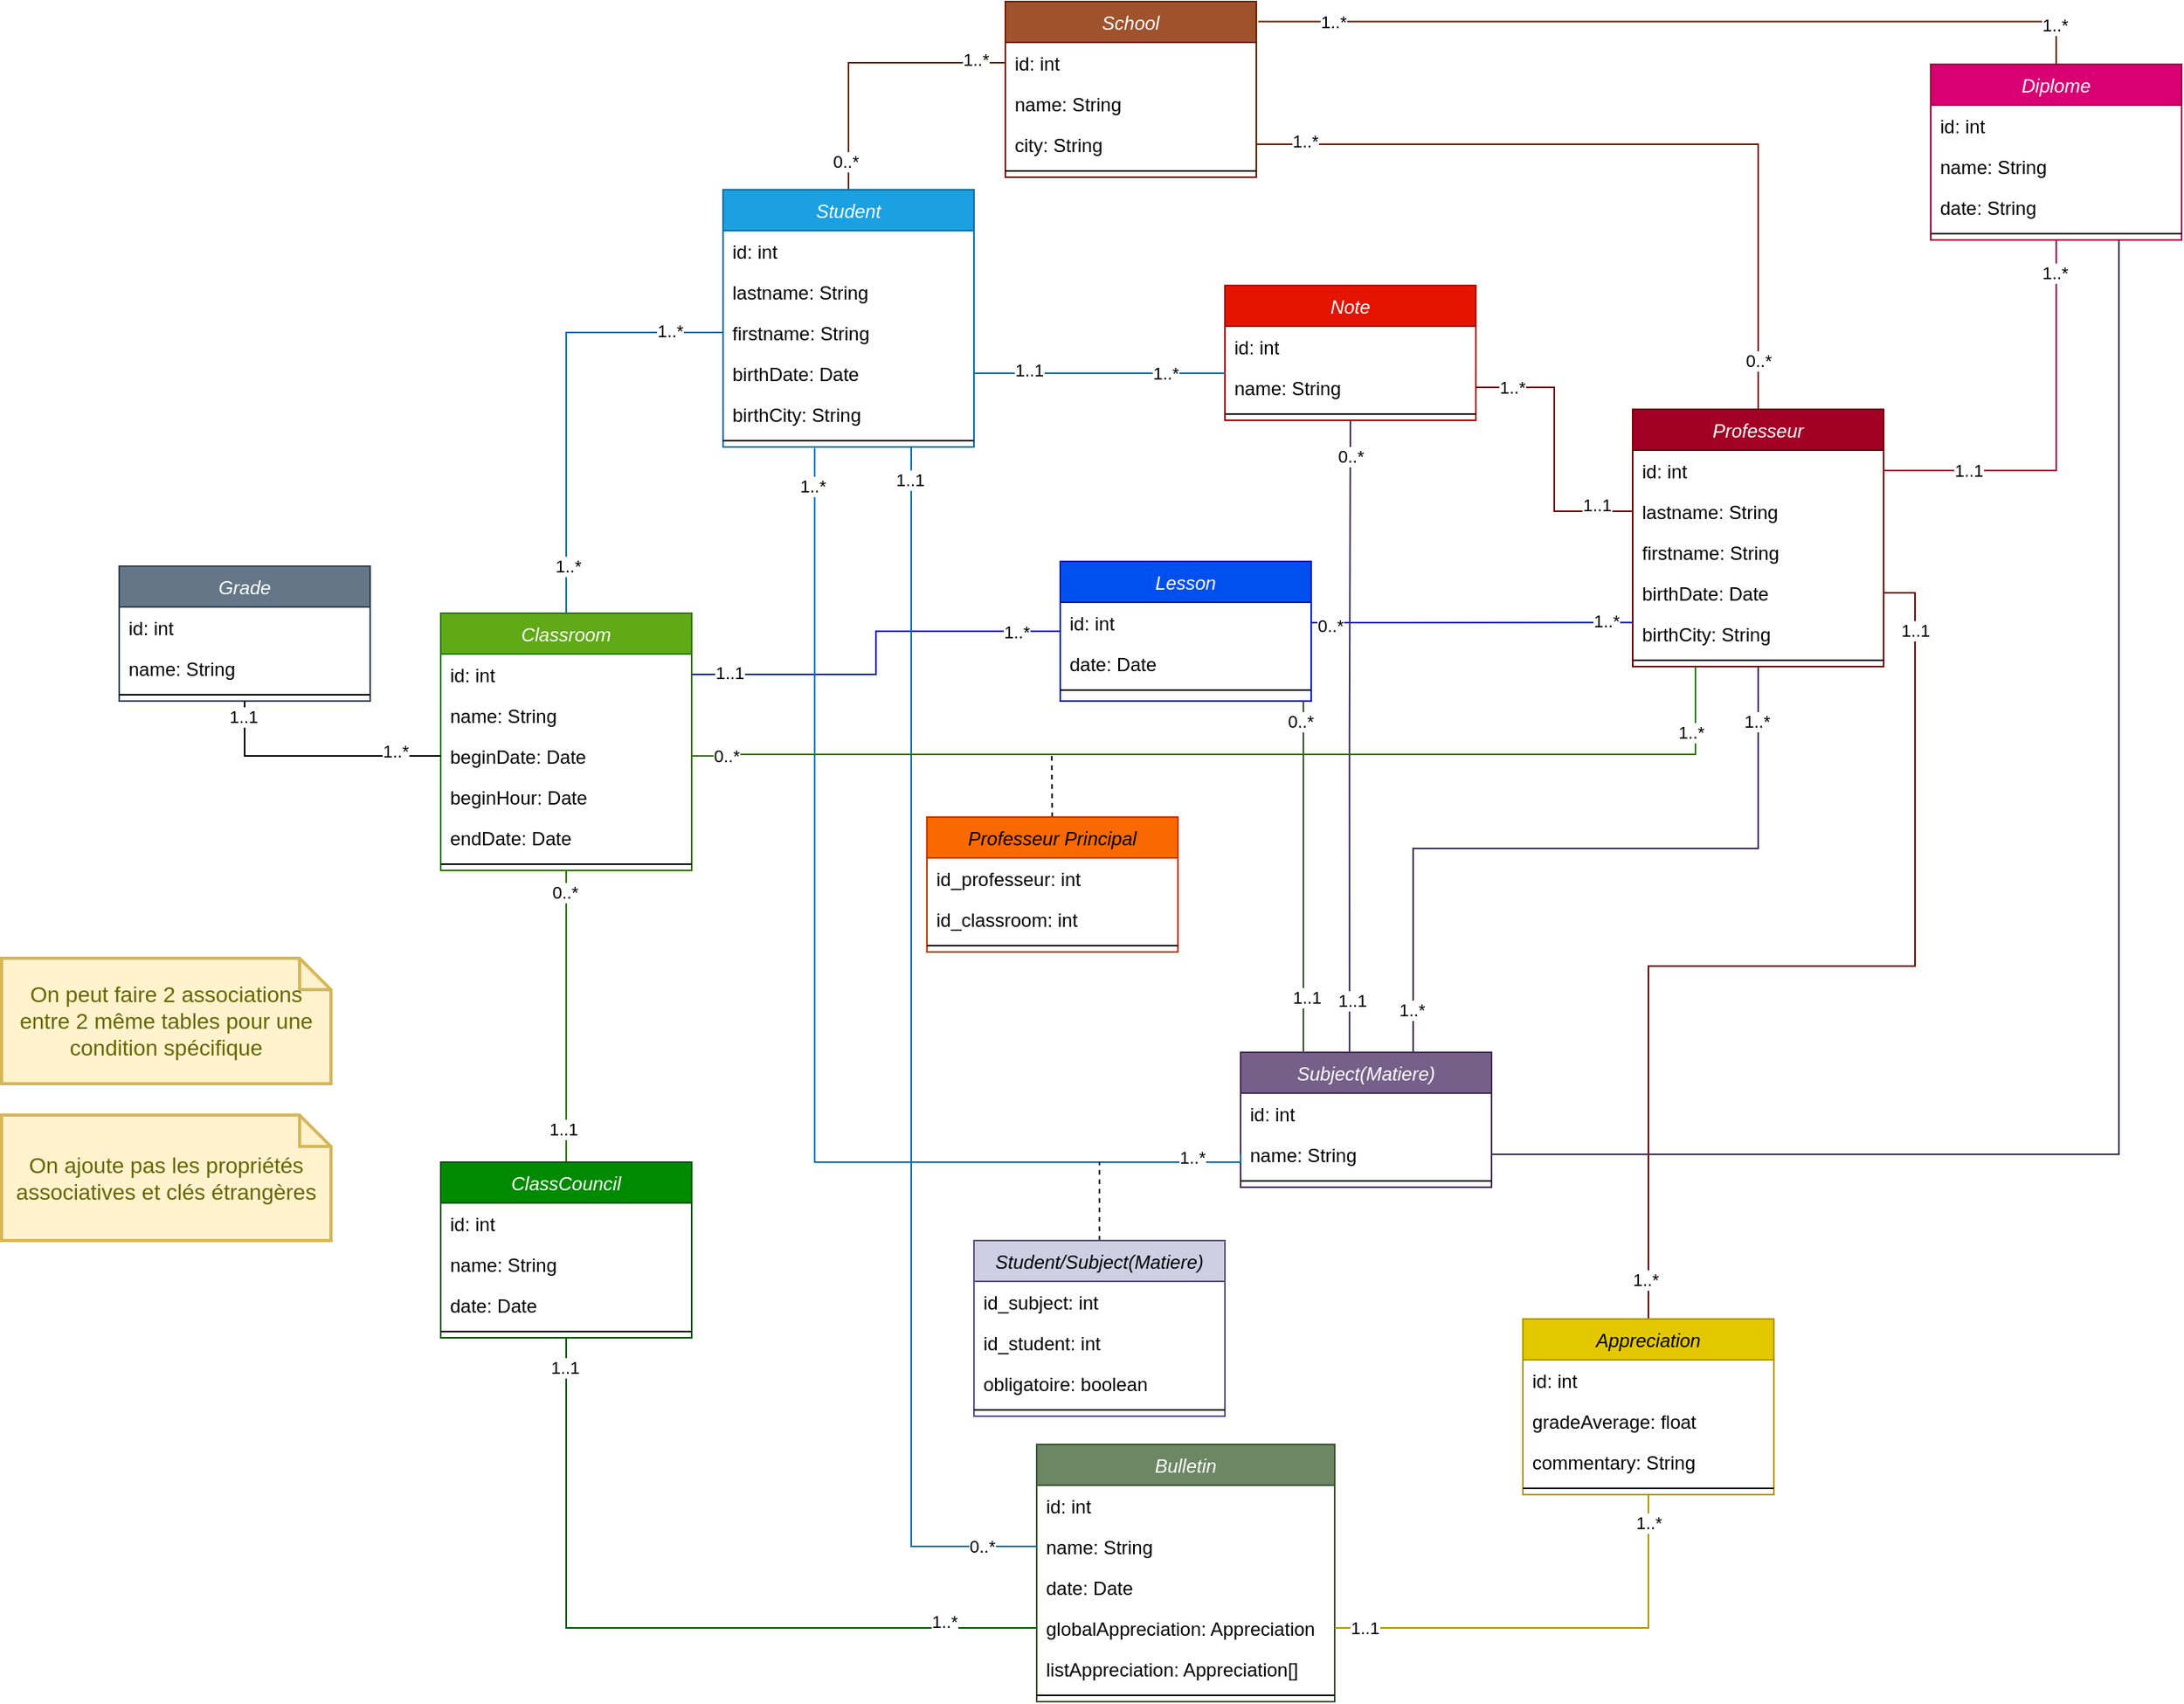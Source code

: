 <mxfile version="24.4.8" type="device">
  <diagram id="C5RBs43oDa-KdzZeNtuy" name="Page-1">
    <mxGraphModel dx="583" dy="372" grid="1" gridSize="10" guides="1" tooltips="1" connect="1" arrows="1" fold="1" page="1" pageScale="1" pageWidth="827" pageHeight="1169" math="0" shadow="0">
      <root>
        <mxCell id="WIyWlLk6GJQsqaUBKTNV-0" />
        <mxCell id="WIyWlLk6GJQsqaUBKTNV-1" parent="WIyWlLk6GJQsqaUBKTNV-0" />
        <mxCell id="fE1cYi-B49n0GIRKbLkD-0" style="edgeStyle=orthogonalEdgeStyle;rounded=0;orthogonalLoop=1;jettySize=auto;html=1;exitX=0.5;exitY=0;exitDx=0;exitDy=0;entryX=0;entryY=0.5;entryDx=0;entryDy=0;endArrow=none;endFill=0;fillColor=#a0522d;strokeColor=#6D1F00;" edge="1" parent="WIyWlLk6GJQsqaUBKTNV-1" source="iYoQs_aKNz7m64NWJonh-0" target="iYoQs_aKNz7m64NWJonh-9">
          <mxGeometry relative="1" as="geometry" />
        </mxCell>
        <mxCell id="fE1cYi-B49n0GIRKbLkD-87" value="0..*" style="edgeLabel;html=1;align=center;verticalAlign=middle;resizable=0;points=[];" vertex="1" connectable="0" parent="fE1cYi-B49n0GIRKbLkD-0">
          <mxGeometry x="-0.8" y="2" relative="1" as="geometry">
            <mxPoint as="offset" />
          </mxGeometry>
        </mxCell>
        <mxCell id="fE1cYi-B49n0GIRKbLkD-88" value="1..*" style="edgeLabel;html=1;align=center;verticalAlign=middle;resizable=0;points=[];" vertex="1" connectable="0" parent="fE1cYi-B49n0GIRKbLkD-0">
          <mxGeometry x="0.791" y="2" relative="1" as="geometry">
            <mxPoint as="offset" />
          </mxGeometry>
        </mxCell>
        <mxCell id="iYoQs_aKNz7m64NWJonh-0" value="Student" style="swimlane;fontStyle=2;align=center;verticalAlign=top;childLayout=stackLayout;horizontal=1;startSize=26;horizontalStack=0;resizeParent=1;resizeLast=0;collapsible=1;marginBottom=0;rounded=0;shadow=0;strokeWidth=1;fillColor=#1ba1e2;fontColor=#ffffff;strokeColor=#006EAF;" parent="WIyWlLk6GJQsqaUBKTNV-1" vertex="1">
          <mxGeometry x="580" y="140" width="160" height="164" as="geometry">
            <mxRectangle x="230" y="140" width="160" height="26" as="alternateBounds" />
          </mxGeometry>
        </mxCell>
        <mxCell id="iYoQs_aKNz7m64NWJonh-43" value="id: int" style="text;align=left;verticalAlign=top;spacingLeft=4;spacingRight=4;overflow=hidden;rotatable=0;points=[[0,0.5],[1,0.5]];portConstraint=eastwest;" parent="iYoQs_aKNz7m64NWJonh-0" vertex="1">
          <mxGeometry y="26" width="160" height="26" as="geometry" />
        </mxCell>
        <mxCell id="iYoQs_aKNz7m64NWJonh-1" value="lastname: String" style="text;align=left;verticalAlign=top;spacingLeft=4;spacingRight=4;overflow=hidden;rotatable=0;points=[[0,0.5],[1,0.5]];portConstraint=eastwest;" parent="iYoQs_aKNz7m64NWJonh-0" vertex="1">
          <mxGeometry y="52" width="160" height="26" as="geometry" />
        </mxCell>
        <mxCell id="iYoQs_aKNz7m64NWJonh-2" value="firstname: String" style="text;align=left;verticalAlign=top;spacingLeft=4;spacingRight=4;overflow=hidden;rotatable=0;points=[[0,0.5],[1,0.5]];portConstraint=eastwest;rounded=0;shadow=0;html=0;" parent="iYoQs_aKNz7m64NWJonh-0" vertex="1">
          <mxGeometry y="78" width="160" height="26" as="geometry" />
        </mxCell>
        <mxCell id="iYoQs_aKNz7m64NWJonh-3" value="birthDate: Date" style="text;align=left;verticalAlign=top;spacingLeft=4;spacingRight=4;overflow=hidden;rotatable=0;points=[[0,0.5],[1,0.5]];portConstraint=eastwest;rounded=0;shadow=0;html=0;" parent="iYoQs_aKNz7m64NWJonh-0" vertex="1">
          <mxGeometry y="104" width="160" height="26" as="geometry" />
        </mxCell>
        <mxCell id="iYoQs_aKNz7m64NWJonh-7" value="birthCity: String" style="text;align=left;verticalAlign=top;spacingLeft=4;spacingRight=4;overflow=hidden;rotatable=0;points=[[0,0.5],[1,0.5]];portConstraint=eastwest;" parent="iYoQs_aKNz7m64NWJonh-0" vertex="1">
          <mxGeometry y="130" width="160" height="26" as="geometry" />
        </mxCell>
        <mxCell id="iYoQs_aKNz7m64NWJonh-4" value="" style="line;html=1;strokeWidth=1;align=left;verticalAlign=middle;spacingTop=-1;spacingLeft=3;spacingRight=3;rotatable=0;labelPosition=right;points=[];portConstraint=eastwest;" parent="iYoQs_aKNz7m64NWJonh-0" vertex="1">
          <mxGeometry y="156" width="160" height="8" as="geometry" />
        </mxCell>
        <mxCell id="iYoQs_aKNz7m64NWJonh-8" value="School" style="swimlane;fontStyle=2;align=center;verticalAlign=top;childLayout=stackLayout;horizontal=1;startSize=26;horizontalStack=0;resizeParent=1;resizeLast=0;collapsible=1;marginBottom=0;rounded=0;shadow=0;strokeWidth=1;fillColor=#a0522d;fontColor=#ffffff;strokeColor=#6D1F00;" parent="WIyWlLk6GJQsqaUBKTNV-1" vertex="1">
          <mxGeometry x="760" y="20" width="160" height="112" as="geometry">
            <mxRectangle x="230" y="140" width="160" height="26" as="alternateBounds" />
          </mxGeometry>
        </mxCell>
        <mxCell id="iYoQs_aKNz7m64NWJonh-9" value="id: int" style="text;align=left;verticalAlign=top;spacingLeft=4;spacingRight=4;overflow=hidden;rotatable=0;points=[[0,0.5],[1,0.5]];portConstraint=eastwest;" parent="iYoQs_aKNz7m64NWJonh-8" vertex="1">
          <mxGeometry y="26" width="160" height="26" as="geometry" />
        </mxCell>
        <mxCell id="iYoQs_aKNz7m64NWJonh-16" value="name: String" style="text;align=left;verticalAlign=top;spacingLeft=4;spacingRight=4;overflow=hidden;rotatable=0;points=[[0,0.5],[1,0.5]];portConstraint=eastwest;rounded=0;shadow=0;html=0;" parent="iYoQs_aKNz7m64NWJonh-8" vertex="1">
          <mxGeometry y="52" width="160" height="26" as="geometry" />
        </mxCell>
        <mxCell id="iYoQs_aKNz7m64NWJonh-10" value="city: String" style="text;align=left;verticalAlign=top;spacingLeft=4;spacingRight=4;overflow=hidden;rotatable=0;points=[[0,0.5],[1,0.5]];portConstraint=eastwest;rounded=0;shadow=0;html=0;" parent="iYoQs_aKNz7m64NWJonh-8" vertex="1">
          <mxGeometry y="78" width="160" height="26" as="geometry" />
        </mxCell>
        <mxCell id="iYoQs_aKNz7m64NWJonh-13" value="" style="line;html=1;strokeWidth=1;align=left;verticalAlign=middle;spacingTop=-1;spacingLeft=3;spacingRight=3;rotatable=0;labelPosition=right;points=[];portConstraint=eastwest;" parent="iYoQs_aKNz7m64NWJonh-8" vertex="1">
          <mxGeometry y="104" width="160" height="8" as="geometry" />
        </mxCell>
        <mxCell id="fE1cYi-B49n0GIRKbLkD-1" style="edgeStyle=orthogonalEdgeStyle;rounded=0;orthogonalLoop=1;jettySize=auto;html=1;exitX=0.5;exitY=0;exitDx=0;exitDy=0;entryX=1;entryY=0.5;entryDx=0;entryDy=0;endArrow=none;endFill=0;fillColor=#a0522d;strokeColor=#6D1F00;" edge="1" parent="WIyWlLk6GJQsqaUBKTNV-1" source="iYoQs_aKNz7m64NWJonh-20" target="iYoQs_aKNz7m64NWJonh-10">
          <mxGeometry relative="1" as="geometry" />
        </mxCell>
        <mxCell id="fE1cYi-B49n0GIRKbLkD-94" value="1..*" style="edgeLabel;html=1;align=center;verticalAlign=middle;resizable=0;points=[];" vertex="1" connectable="0" parent="fE1cYi-B49n0GIRKbLkD-1">
          <mxGeometry x="0.874" y="-2" relative="1" as="geometry">
            <mxPoint as="offset" />
          </mxGeometry>
        </mxCell>
        <mxCell id="fE1cYi-B49n0GIRKbLkD-116" value="0..*" style="edgeLabel;html=1;align=center;verticalAlign=middle;resizable=0;points=[];" vertex="1" connectable="0" parent="fE1cYi-B49n0GIRKbLkD-1">
          <mxGeometry x="-0.873" relative="1" as="geometry">
            <mxPoint as="offset" />
          </mxGeometry>
        </mxCell>
        <mxCell id="fE1cYi-B49n0GIRKbLkD-72" style="edgeStyle=orthogonalEdgeStyle;rounded=0;orthogonalLoop=1;jettySize=auto;html=1;exitX=0.5;exitY=1;exitDx=0;exitDy=0;entryX=0.75;entryY=0;entryDx=0;entryDy=0;endArrow=none;endFill=0;fillColor=#76608a;strokeColor=#432D57;" edge="1" parent="WIyWlLk6GJQsqaUBKTNV-1" source="iYoQs_aKNz7m64NWJonh-20" target="fE1cYi-B49n0GIRKbLkD-60">
          <mxGeometry relative="1" as="geometry">
            <Array as="points">
              <mxPoint x="1240" y="560" />
              <mxPoint x="1020" y="560" />
            </Array>
          </mxGeometry>
        </mxCell>
        <mxCell id="fE1cYi-B49n0GIRKbLkD-95" value="1..*" style="edgeLabel;html=1;align=center;verticalAlign=middle;resizable=0;points=[];" vertex="1" connectable="0" parent="fE1cYi-B49n0GIRKbLkD-72">
          <mxGeometry x="-0.85" y="-1" relative="1" as="geometry">
            <mxPoint y="-1" as="offset" />
          </mxGeometry>
        </mxCell>
        <mxCell id="fE1cYi-B49n0GIRKbLkD-96" value="1..*" style="edgeLabel;html=1;align=center;verticalAlign=middle;resizable=0;points=[];" vertex="1" connectable="0" parent="fE1cYi-B49n0GIRKbLkD-72">
          <mxGeometry x="0.842" y="-1" relative="1" as="geometry">
            <mxPoint as="offset" />
          </mxGeometry>
        </mxCell>
        <mxCell id="iYoQs_aKNz7m64NWJonh-20" value="Professeur" style="swimlane;fontStyle=2;align=center;verticalAlign=top;childLayout=stackLayout;horizontal=1;startSize=26;horizontalStack=0;resizeParent=1;resizeLast=0;collapsible=1;marginBottom=0;rounded=0;shadow=0;strokeWidth=1;fillColor=#a20025;fontColor=#ffffff;strokeColor=#6F0000;" parent="WIyWlLk6GJQsqaUBKTNV-1" vertex="1">
          <mxGeometry x="1160" y="280" width="160" height="164" as="geometry">
            <mxRectangle x="230" y="140" width="160" height="26" as="alternateBounds" />
          </mxGeometry>
        </mxCell>
        <mxCell id="iYoQs_aKNz7m64NWJonh-67" value="id: int" style="text;align=left;verticalAlign=top;spacingLeft=4;spacingRight=4;overflow=hidden;rotatable=0;points=[[0,0.5],[1,0.5]];portConstraint=eastwest;" parent="iYoQs_aKNz7m64NWJonh-20" vertex="1">
          <mxGeometry y="26" width="160" height="26" as="geometry" />
        </mxCell>
        <mxCell id="iYoQs_aKNz7m64NWJonh-21" value="lastname: String" style="text;align=left;verticalAlign=top;spacingLeft=4;spacingRight=4;overflow=hidden;rotatable=0;points=[[0,0.5],[1,0.5]];portConstraint=eastwest;" parent="iYoQs_aKNz7m64NWJonh-20" vertex="1">
          <mxGeometry y="52" width="160" height="26" as="geometry" />
        </mxCell>
        <mxCell id="iYoQs_aKNz7m64NWJonh-22" value="firstname: String" style="text;align=left;verticalAlign=top;spacingLeft=4;spacingRight=4;overflow=hidden;rotatable=0;points=[[0,0.5],[1,0.5]];portConstraint=eastwest;rounded=0;shadow=0;html=0;" parent="iYoQs_aKNz7m64NWJonh-20" vertex="1">
          <mxGeometry y="78" width="160" height="26" as="geometry" />
        </mxCell>
        <mxCell id="iYoQs_aKNz7m64NWJonh-23" value="birthDate: Date" style="text;align=left;verticalAlign=top;spacingLeft=4;spacingRight=4;overflow=hidden;rotatable=0;points=[[0,0.5],[1,0.5]];portConstraint=eastwest;rounded=0;shadow=0;html=0;" parent="iYoQs_aKNz7m64NWJonh-20" vertex="1">
          <mxGeometry y="104" width="160" height="26" as="geometry" />
        </mxCell>
        <mxCell id="iYoQs_aKNz7m64NWJonh-24" value="birthCity: String" style="text;align=left;verticalAlign=top;spacingLeft=4;spacingRight=4;overflow=hidden;rotatable=0;points=[[0,0.5],[1,0.5]];portConstraint=eastwest;" parent="iYoQs_aKNz7m64NWJonh-20" vertex="1">
          <mxGeometry y="130" width="160" height="26" as="geometry" />
        </mxCell>
        <mxCell id="iYoQs_aKNz7m64NWJonh-26" value="" style="line;html=1;strokeWidth=1;align=left;verticalAlign=middle;spacingTop=-1;spacingLeft=3;spacingRight=3;rotatable=0;labelPosition=right;points=[];portConstraint=eastwest;" parent="iYoQs_aKNz7m64NWJonh-20" vertex="1">
          <mxGeometry y="156" width="160" height="8" as="geometry" />
        </mxCell>
        <mxCell id="fE1cYi-B49n0GIRKbLkD-2" style="edgeStyle=orthogonalEdgeStyle;rounded=0;orthogonalLoop=1;jettySize=auto;html=1;exitX=0.5;exitY=0;exitDx=0;exitDy=0;entryX=0;entryY=0.5;entryDx=0;entryDy=0;endArrow=none;endFill=0;fillColor=#1ba1e2;strokeColor=#006EAF;" edge="1" parent="WIyWlLk6GJQsqaUBKTNV-1" source="iYoQs_aKNz7m64NWJonh-30" target="iYoQs_aKNz7m64NWJonh-2">
          <mxGeometry relative="1" as="geometry" />
        </mxCell>
        <mxCell id="fE1cYi-B49n0GIRKbLkD-105" value="1..*" style="edgeLabel;html=1;align=center;verticalAlign=middle;resizable=0;points=[];" vertex="1" connectable="0" parent="fE1cYi-B49n0GIRKbLkD-2">
          <mxGeometry x="-0.784" y="-1" relative="1" as="geometry">
            <mxPoint as="offset" />
          </mxGeometry>
        </mxCell>
        <mxCell id="fE1cYi-B49n0GIRKbLkD-106" value="1..*" style="edgeLabel;html=1;align=center;verticalAlign=middle;resizable=0;points=[];" vertex="1" connectable="0" parent="fE1cYi-B49n0GIRKbLkD-2">
          <mxGeometry x="0.762" y="1" relative="1" as="geometry">
            <mxPoint x="-1" as="offset" />
          </mxGeometry>
        </mxCell>
        <mxCell id="iYoQs_aKNz7m64NWJonh-30" value="Classroom" style="swimlane;fontStyle=2;align=center;verticalAlign=top;childLayout=stackLayout;horizontal=1;startSize=26;horizontalStack=0;resizeParent=1;resizeLast=0;collapsible=1;marginBottom=0;rounded=0;shadow=0;strokeWidth=1;fillColor=#60a917;fontColor=#ffffff;strokeColor=#2D7600;" parent="WIyWlLk6GJQsqaUBKTNV-1" vertex="1">
          <mxGeometry x="400" y="410" width="160" height="164" as="geometry">
            <mxRectangle x="230" y="140" width="160" height="26" as="alternateBounds" />
          </mxGeometry>
        </mxCell>
        <mxCell id="iYoQs_aKNz7m64NWJonh-31" value="id: int" style="text;align=left;verticalAlign=top;spacingLeft=4;spacingRight=4;overflow=hidden;rotatable=0;points=[[0,0.5],[1,0.5]];portConstraint=eastwest;" parent="iYoQs_aKNz7m64NWJonh-30" vertex="1">
          <mxGeometry y="26" width="160" height="26" as="geometry" />
        </mxCell>
        <mxCell id="iYoQs_aKNz7m64NWJonh-32" value="name: String" style="text;align=left;verticalAlign=top;spacingLeft=4;spacingRight=4;overflow=hidden;rotatable=0;points=[[0,0.5],[1,0.5]];portConstraint=eastwest;rounded=0;shadow=0;html=0;" parent="iYoQs_aKNz7m64NWJonh-30" vertex="1">
          <mxGeometry y="52" width="160" height="26" as="geometry" />
        </mxCell>
        <mxCell id="iYoQs_aKNz7m64NWJonh-46" value="beginDate: Date" style="text;align=left;verticalAlign=top;spacingLeft=4;spacingRight=4;overflow=hidden;rotatable=0;points=[[0,0.5],[1,0.5]];portConstraint=eastwest;rounded=0;shadow=0;html=0;" parent="iYoQs_aKNz7m64NWJonh-30" vertex="1">
          <mxGeometry y="78" width="160" height="26" as="geometry" />
        </mxCell>
        <mxCell id="iYoQs_aKNz7m64NWJonh-48" value="beginHour: Date" style="text;align=left;verticalAlign=top;spacingLeft=4;spacingRight=4;overflow=hidden;rotatable=0;points=[[0,0.5],[1,0.5]];portConstraint=eastwest;rounded=0;shadow=0;html=0;" parent="iYoQs_aKNz7m64NWJonh-30" vertex="1">
          <mxGeometry y="104" width="160" height="26" as="geometry" />
        </mxCell>
        <mxCell id="iYoQs_aKNz7m64NWJonh-47" value="endDate: Date" style="text;align=left;verticalAlign=top;spacingLeft=4;spacingRight=4;overflow=hidden;rotatable=0;points=[[0,0.5],[1,0.5]];portConstraint=eastwest;rounded=0;shadow=0;html=0;" parent="iYoQs_aKNz7m64NWJonh-30" vertex="1">
          <mxGeometry y="130" width="160" height="26" as="geometry" />
        </mxCell>
        <mxCell id="iYoQs_aKNz7m64NWJonh-34" value="" style="line;html=1;strokeWidth=1;align=left;verticalAlign=middle;spacingTop=-1;spacingLeft=3;spacingRight=3;rotatable=0;labelPosition=right;points=[];portConstraint=eastwest;" parent="iYoQs_aKNz7m64NWJonh-30" vertex="1">
          <mxGeometry y="156" width="160" height="8" as="geometry" />
        </mxCell>
        <mxCell id="fE1cYi-B49n0GIRKbLkD-3" style="edgeStyle=orthogonalEdgeStyle;rounded=0;orthogonalLoop=1;jettySize=auto;html=1;exitX=0.5;exitY=0;exitDx=0;exitDy=0;endArrow=none;endFill=0;entryX=0.5;entryY=1;entryDx=0;entryDy=0;fillColor=#60a917;strokeColor=#2D7600;" edge="1" parent="WIyWlLk6GJQsqaUBKTNV-1" source="iYoQs_aKNz7m64NWJonh-36" target="iYoQs_aKNz7m64NWJonh-30">
          <mxGeometry relative="1" as="geometry">
            <mxPoint x="660" y="710" as="targetPoint" />
          </mxGeometry>
        </mxCell>
        <mxCell id="fE1cYi-B49n0GIRKbLkD-103" value="1..1" style="edgeLabel;html=1;align=center;verticalAlign=middle;resizable=0;points=[];" vertex="1" connectable="0" parent="fE1cYi-B49n0GIRKbLkD-3">
          <mxGeometry x="-0.772" y="2" relative="1" as="geometry">
            <mxPoint as="offset" />
          </mxGeometry>
        </mxCell>
        <mxCell id="fE1cYi-B49n0GIRKbLkD-104" value="0..*" style="edgeLabel;html=1;align=center;verticalAlign=middle;resizable=0;points=[];" vertex="1" connectable="0" parent="fE1cYi-B49n0GIRKbLkD-3">
          <mxGeometry x="0.852" y="1" relative="1" as="geometry">
            <mxPoint as="offset" />
          </mxGeometry>
        </mxCell>
        <mxCell id="iYoQs_aKNz7m64NWJonh-36" value="ClassCouncil" style="swimlane;fontStyle=2;align=center;verticalAlign=top;childLayout=stackLayout;horizontal=1;startSize=26;horizontalStack=0;resizeParent=1;resizeLast=0;collapsible=1;marginBottom=0;rounded=0;shadow=0;strokeWidth=1;fillColor=#008a00;fontColor=#ffffff;strokeColor=#005700;" parent="WIyWlLk6GJQsqaUBKTNV-1" vertex="1">
          <mxGeometry x="400" y="760" width="160" height="112" as="geometry">
            <mxRectangle x="230" y="140" width="160" height="26" as="alternateBounds" />
          </mxGeometry>
        </mxCell>
        <mxCell id="iYoQs_aKNz7m64NWJonh-37" value="id: int" style="text;align=left;verticalAlign=top;spacingLeft=4;spacingRight=4;overflow=hidden;rotatable=0;points=[[0,0.5],[1,0.5]];portConstraint=eastwest;" parent="iYoQs_aKNz7m64NWJonh-36" vertex="1">
          <mxGeometry y="26" width="160" height="26" as="geometry" />
        </mxCell>
        <mxCell id="iYoQs_aKNz7m64NWJonh-38" value="name: String" style="text;align=left;verticalAlign=top;spacingLeft=4;spacingRight=4;overflow=hidden;rotatable=0;points=[[0,0.5],[1,0.5]];portConstraint=eastwest;rounded=0;shadow=0;html=0;" parent="iYoQs_aKNz7m64NWJonh-36" vertex="1">
          <mxGeometry y="52" width="160" height="26" as="geometry" />
        </mxCell>
        <mxCell id="iYoQs_aKNz7m64NWJonh-45" value="date: Date" style="text;align=left;verticalAlign=top;spacingLeft=4;spacingRight=4;overflow=hidden;rotatable=0;points=[[0,0.5],[1,0.5]];portConstraint=eastwest;rounded=0;shadow=0;html=0;" parent="iYoQs_aKNz7m64NWJonh-36" vertex="1">
          <mxGeometry y="78" width="160" height="26" as="geometry" />
        </mxCell>
        <mxCell id="iYoQs_aKNz7m64NWJonh-40" value="" style="line;html=1;strokeWidth=1;align=left;verticalAlign=middle;spacingTop=-1;spacingLeft=3;spacingRight=3;rotatable=0;labelPosition=right;points=[];portConstraint=eastwest;" parent="iYoQs_aKNz7m64NWJonh-36" vertex="1">
          <mxGeometry y="104" width="160" height="8" as="geometry" />
        </mxCell>
        <mxCell id="fE1cYi-B49n0GIRKbLkD-4" style="edgeStyle=orthogonalEdgeStyle;rounded=0;orthogonalLoop=1;jettySize=auto;html=1;exitX=0;exitY=0.5;exitDx=0;exitDy=0;entryX=0.5;entryY=1;entryDx=0;entryDy=0;endArrow=none;endFill=0;fillColor=#008a00;strokeColor=#005700;" edge="1" parent="WIyWlLk6GJQsqaUBKTNV-1" source="iYoQs_aKNz7m64NWJonh-59" target="iYoQs_aKNz7m64NWJonh-36">
          <mxGeometry relative="1" as="geometry" />
        </mxCell>
        <mxCell id="fE1cYi-B49n0GIRKbLkD-101" value="1..*" style="edgeLabel;html=1;align=center;verticalAlign=middle;resizable=0;points=[];" vertex="1" connectable="0" parent="fE1cYi-B49n0GIRKbLkD-4">
          <mxGeometry x="-0.754" y="-4" relative="1" as="geometry">
            <mxPoint as="offset" />
          </mxGeometry>
        </mxCell>
        <mxCell id="fE1cYi-B49n0GIRKbLkD-102" value="1..1" style="edgeLabel;html=1;align=center;verticalAlign=middle;resizable=0;points=[];" vertex="1" connectable="0" parent="fE1cYi-B49n0GIRKbLkD-4">
          <mxGeometry x="0.923" y="1" relative="1" as="geometry">
            <mxPoint as="offset" />
          </mxGeometry>
        </mxCell>
        <mxCell id="iYoQs_aKNz7m64NWJonh-51" value="Bulletin" style="swimlane;fontStyle=2;align=center;verticalAlign=top;childLayout=stackLayout;horizontal=1;startSize=26;horizontalStack=0;resizeParent=1;resizeLast=0;collapsible=1;marginBottom=0;rounded=0;shadow=0;strokeWidth=1;fillColor=#6d8764;fontColor=#ffffff;strokeColor=#3A5431;" parent="WIyWlLk6GJQsqaUBKTNV-1" vertex="1">
          <mxGeometry x="780" y="940" width="190" height="164" as="geometry">
            <mxRectangle x="230" y="140" width="160" height="26" as="alternateBounds" />
          </mxGeometry>
        </mxCell>
        <mxCell id="iYoQs_aKNz7m64NWJonh-52" value="id: int" style="text;align=left;verticalAlign=top;spacingLeft=4;spacingRight=4;overflow=hidden;rotatable=0;points=[[0,0.5],[1,0.5]];portConstraint=eastwest;" parent="iYoQs_aKNz7m64NWJonh-51" vertex="1">
          <mxGeometry y="26" width="190" height="26" as="geometry" />
        </mxCell>
        <mxCell id="iYoQs_aKNz7m64NWJonh-53" value="name: String" style="text;align=left;verticalAlign=top;spacingLeft=4;spacingRight=4;overflow=hidden;rotatable=0;points=[[0,0.5],[1,0.5]];portConstraint=eastwest;rounded=0;shadow=0;html=0;" parent="iYoQs_aKNz7m64NWJonh-51" vertex="1">
          <mxGeometry y="52" width="190" height="26" as="geometry" />
        </mxCell>
        <mxCell id="iYoQs_aKNz7m64NWJonh-54" value="date: Date" style="text;align=left;verticalAlign=top;spacingLeft=4;spacingRight=4;overflow=hidden;rotatable=0;points=[[0,0.5],[1,0.5]];portConstraint=eastwest;rounded=0;shadow=0;html=0;" parent="iYoQs_aKNz7m64NWJonh-51" vertex="1">
          <mxGeometry y="78" width="190" height="26" as="geometry" />
        </mxCell>
        <mxCell id="iYoQs_aKNz7m64NWJonh-59" value="globalAppreciation: Appreciation" style="text;align=left;verticalAlign=top;spacingLeft=4;spacingRight=4;overflow=hidden;rotatable=0;points=[[0,0.5],[1,0.5]];portConstraint=eastwest;rounded=0;shadow=0;html=0;" parent="iYoQs_aKNz7m64NWJonh-51" vertex="1">
          <mxGeometry y="104" width="190" height="26" as="geometry" />
        </mxCell>
        <mxCell id="iYoQs_aKNz7m64NWJonh-55" value="listAppreciation: Appreciation[]" style="text;align=left;verticalAlign=top;spacingLeft=4;spacingRight=4;overflow=hidden;rotatable=0;points=[[0,0.5],[1,0.5]];portConstraint=eastwest;rounded=0;shadow=0;html=0;" parent="iYoQs_aKNz7m64NWJonh-51" vertex="1">
          <mxGeometry y="130" width="190" height="26" as="geometry" />
        </mxCell>
        <mxCell id="iYoQs_aKNz7m64NWJonh-56" value="" style="line;html=1;strokeWidth=1;align=left;verticalAlign=middle;spacingTop=-1;spacingLeft=3;spacingRight=3;rotatable=0;labelPosition=right;points=[];portConstraint=eastwest;" parent="iYoQs_aKNz7m64NWJonh-51" vertex="1">
          <mxGeometry y="156" width="190" height="8" as="geometry" />
        </mxCell>
        <mxCell id="fE1cYi-B49n0GIRKbLkD-6" style="edgeStyle=orthogonalEdgeStyle;rounded=0;orthogonalLoop=1;jettySize=auto;html=1;exitX=0.5;exitY=0;exitDx=0;exitDy=0;entryX=1;entryY=0.5;entryDx=0;entryDy=0;endArrow=none;endFill=0;fillColor=#a20025;strokeColor=#6F0000;" edge="1" parent="WIyWlLk6GJQsqaUBKTNV-1" source="iYoQs_aKNz7m64NWJonh-60" target="iYoQs_aKNz7m64NWJonh-23">
          <mxGeometry relative="1" as="geometry" />
        </mxCell>
        <mxCell id="fE1cYi-B49n0GIRKbLkD-91" value="1..1" style="edgeLabel;html=1;align=center;verticalAlign=middle;resizable=0;points=[];" vertex="1" connectable="0" parent="fE1cYi-B49n0GIRKbLkD-6">
          <mxGeometry x="0.866" relative="1" as="geometry">
            <mxPoint as="offset" />
          </mxGeometry>
        </mxCell>
        <mxCell id="fE1cYi-B49n0GIRKbLkD-100" value="1..*" style="edgeLabel;html=1;align=center;verticalAlign=middle;resizable=0;points=[];" vertex="1" connectable="0" parent="fE1cYi-B49n0GIRKbLkD-6">
          <mxGeometry x="-0.923" y="2" relative="1" as="geometry">
            <mxPoint as="offset" />
          </mxGeometry>
        </mxCell>
        <mxCell id="iYoQs_aKNz7m64NWJonh-60" value="Appreciation" style="swimlane;fontStyle=2;align=center;verticalAlign=top;childLayout=stackLayout;horizontal=1;startSize=26;horizontalStack=0;resizeParent=1;resizeLast=0;collapsible=1;marginBottom=0;rounded=0;shadow=0;strokeWidth=1;fillColor=#e3c800;fontColor=#000000;strokeColor=#B09500;" parent="WIyWlLk6GJQsqaUBKTNV-1" vertex="1">
          <mxGeometry x="1090" y="860" width="160" height="112" as="geometry">
            <mxRectangle x="230" y="140" width="160" height="26" as="alternateBounds" />
          </mxGeometry>
        </mxCell>
        <mxCell id="fE1cYi-B49n0GIRKbLkD-149" value="id: int" style="text;align=left;verticalAlign=top;spacingLeft=4;spacingRight=4;overflow=hidden;rotatable=0;points=[[0,0.5],[1,0.5]];portConstraint=eastwest;rounded=0;shadow=0;html=0;" vertex="1" parent="iYoQs_aKNz7m64NWJonh-60">
          <mxGeometry y="26" width="160" height="26" as="geometry" />
        </mxCell>
        <mxCell id="iYoQs_aKNz7m64NWJonh-68" value="gradeAverage: float" style="text;align=left;verticalAlign=top;spacingLeft=4;spacingRight=4;overflow=hidden;rotatable=0;points=[[0,0.5],[1,0.5]];portConstraint=eastwest;rounded=0;shadow=0;html=0;" parent="iYoQs_aKNz7m64NWJonh-60" vertex="1">
          <mxGeometry y="52" width="160" height="26" as="geometry" />
        </mxCell>
        <mxCell id="iYoQs_aKNz7m64NWJonh-64" value="commentary: String" style="text;align=left;verticalAlign=top;spacingLeft=4;spacingRight=4;overflow=hidden;rotatable=0;points=[[0,0.5],[1,0.5]];portConstraint=eastwest;rounded=0;shadow=0;html=0;" parent="iYoQs_aKNz7m64NWJonh-60" vertex="1">
          <mxGeometry y="78" width="160" height="26" as="geometry" />
        </mxCell>
        <mxCell id="iYoQs_aKNz7m64NWJonh-65" value="" style="line;html=1;strokeWidth=1;align=left;verticalAlign=middle;spacingTop=-1;spacingLeft=3;spacingRight=3;rotatable=0;labelPosition=right;points=[];portConstraint=eastwest;" parent="iYoQs_aKNz7m64NWJonh-60" vertex="1">
          <mxGeometry y="104" width="160" height="8" as="geometry" />
        </mxCell>
        <mxCell id="fE1cYi-B49n0GIRKbLkD-121" style="edgeStyle=orthogonalEdgeStyle;rounded=0;orthogonalLoop=1;jettySize=auto;html=1;entryX=1;entryY=0.5;entryDx=0;entryDy=0;endArrow=none;endFill=0;fillColor=#0050ef;strokeColor=#001DBC;exitX=0;exitY=0.5;exitDx=0;exitDy=0;" edge="1" parent="WIyWlLk6GJQsqaUBKTNV-1" source="iYoQs_aKNz7m64NWJonh-69" target="iYoQs_aKNz7m64NWJonh-31">
          <mxGeometry relative="1" as="geometry" />
        </mxCell>
        <mxCell id="fE1cYi-B49n0GIRKbLkD-122" value="1..1" style="edgeLabel;html=1;align=center;verticalAlign=middle;resizable=0;points=[];" vertex="1" connectable="0" parent="fE1cYi-B49n0GIRKbLkD-121">
          <mxGeometry x="0.82" y="-1" relative="1" as="geometry">
            <mxPoint as="offset" />
          </mxGeometry>
        </mxCell>
        <mxCell id="fE1cYi-B49n0GIRKbLkD-123" value="1..*" style="edgeLabel;html=1;align=center;verticalAlign=middle;resizable=0;points=[];" vertex="1" connectable="0" parent="fE1cYi-B49n0GIRKbLkD-121">
          <mxGeometry x="-0.787" relative="1" as="geometry">
            <mxPoint as="offset" />
          </mxGeometry>
        </mxCell>
        <mxCell id="iYoQs_aKNz7m64NWJonh-69" value="Lesson" style="swimlane;fontStyle=2;align=center;verticalAlign=top;childLayout=stackLayout;horizontal=1;startSize=26;horizontalStack=0;resizeParent=1;resizeLast=0;collapsible=1;marginBottom=0;rounded=0;shadow=0;strokeWidth=1;fillColor=#0050ef;fontColor=#ffffff;strokeColor=#001DBC;" parent="WIyWlLk6GJQsqaUBKTNV-1" vertex="1">
          <mxGeometry x="795" y="377" width="160" height="89" as="geometry">
            <mxRectangle x="230" y="140" width="160" height="26" as="alternateBounds" />
          </mxGeometry>
        </mxCell>
        <mxCell id="iYoQs_aKNz7m64NWJonh-70" value="id: int" style="text;align=left;verticalAlign=top;spacingLeft=4;spacingRight=4;overflow=hidden;rotatable=0;points=[[0,0.5],[1,0.5]];portConstraint=eastwest;" parent="iYoQs_aKNz7m64NWJonh-69" vertex="1">
          <mxGeometry y="26" width="160" height="26" as="geometry" />
        </mxCell>
        <mxCell id="iYoQs_aKNz7m64NWJonh-72" value="date: Date" style="text;align=left;verticalAlign=top;spacingLeft=4;spacingRight=4;overflow=hidden;rotatable=0;points=[[0,0.5],[1,0.5]];portConstraint=eastwest;rounded=0;shadow=0;html=0;" parent="iYoQs_aKNz7m64NWJonh-69" vertex="1">
          <mxGeometry y="52" width="160" height="26" as="geometry" />
        </mxCell>
        <mxCell id="iYoQs_aKNz7m64NWJonh-74" value="" style="line;html=1;strokeWidth=1;align=left;verticalAlign=middle;spacingTop=-1;spacingLeft=3;spacingRight=3;rotatable=0;labelPosition=right;points=[];portConstraint=eastwest;" parent="iYoQs_aKNz7m64NWJonh-69" vertex="1">
          <mxGeometry y="78" width="160" height="8" as="geometry" />
        </mxCell>
        <mxCell id="MGSbknpDUP0Yq2IFNWPi-1" value="On ajoute pas les propriétés associatives et clés étrangères" style="shape=note;strokeWidth=2;fontSize=14;size=20;whiteSpace=wrap;html=1;fillColor=#fff2cc;strokeColor=#d6b656;fontColor=#666600;" parent="WIyWlLk6GJQsqaUBKTNV-1" vertex="1">
          <mxGeometry x="120" y="730" width="210" height="80" as="geometry" />
        </mxCell>
        <mxCell id="fE1cYi-B49n0GIRKbLkD-5" style="edgeStyle=orthogonalEdgeStyle;rounded=0;orthogonalLoop=1;jettySize=auto;html=1;entryX=1;entryY=0.5;entryDx=0;entryDy=0;endArrow=none;endFill=0;fillColor=#0050ef;strokeColor=#001DBC;exitX=0;exitY=0.226;exitDx=0;exitDy=0;exitPerimeter=0;" edge="1" parent="WIyWlLk6GJQsqaUBKTNV-1" source="iYoQs_aKNz7m64NWJonh-24" target="iYoQs_aKNz7m64NWJonh-70">
          <mxGeometry relative="1" as="geometry">
            <mxPoint x="1159" y="416" as="sourcePoint" />
            <Array as="points">
              <mxPoint x="1159" y="416" />
            </Array>
          </mxGeometry>
        </mxCell>
        <mxCell id="fE1cYi-B49n0GIRKbLkD-119" value="0..*" style="edgeLabel;html=1;align=center;verticalAlign=middle;resizable=0;points=[];" vertex="1" connectable="0" parent="fE1cYi-B49n0GIRKbLkD-5">
          <mxGeometry x="0.889" y="2" relative="1" as="geometry">
            <mxPoint as="offset" />
          </mxGeometry>
        </mxCell>
        <mxCell id="fE1cYi-B49n0GIRKbLkD-128" value="1..*" style="edgeLabel;html=1;align=center;verticalAlign=middle;resizable=0;points=[];" vertex="1" connectable="0" parent="fE1cYi-B49n0GIRKbLkD-5">
          <mxGeometry x="-0.835" y="-1" relative="1" as="geometry">
            <mxPoint as="offset" />
          </mxGeometry>
        </mxCell>
        <mxCell id="fE1cYi-B49n0GIRKbLkD-7" style="edgeStyle=orthogonalEdgeStyle;rounded=0;orthogonalLoop=1;jettySize=auto;html=1;exitX=1;exitY=0.5;exitDx=0;exitDy=0;entryX=0.5;entryY=1;entryDx=0;entryDy=0;endArrow=none;endFill=0;fillColor=#e3c800;strokeColor=#B09500;" edge="1" parent="WIyWlLk6GJQsqaUBKTNV-1" source="iYoQs_aKNz7m64NWJonh-59" target="iYoQs_aKNz7m64NWJonh-60">
          <mxGeometry relative="1" as="geometry" />
        </mxCell>
        <mxCell id="fE1cYi-B49n0GIRKbLkD-126" value="1..1" style="edgeLabel;html=1;align=center;verticalAlign=middle;resizable=0;points=[];" vertex="1" connectable="0" parent="fE1cYi-B49n0GIRKbLkD-7">
          <mxGeometry x="-0.949" y="1" relative="1" as="geometry">
            <mxPoint x="11" y="1" as="offset" />
          </mxGeometry>
        </mxCell>
        <mxCell id="fE1cYi-B49n0GIRKbLkD-127" value="1..*" style="edgeLabel;html=1;align=center;verticalAlign=middle;resizable=0;points=[];" vertex="1" connectable="0" parent="fE1cYi-B49n0GIRKbLkD-7">
          <mxGeometry x="0.877" relative="1" as="geometry">
            <mxPoint as="offset" />
          </mxGeometry>
        </mxCell>
        <mxCell id="fE1cYi-B49n0GIRKbLkD-23" style="edgeStyle=orthogonalEdgeStyle;rounded=0;orthogonalLoop=1;jettySize=auto;html=1;exitX=0;exitY=0.5;exitDx=0;exitDy=0;entryX=0.75;entryY=1;entryDx=0;entryDy=0;endArrow=none;endFill=0;fillColor=#1ba1e2;strokeColor=#006EAF;" edge="1" parent="WIyWlLk6GJQsqaUBKTNV-1" source="iYoQs_aKNz7m64NWJonh-53" target="iYoQs_aKNz7m64NWJonh-0">
          <mxGeometry relative="1" as="geometry" />
        </mxCell>
        <mxCell id="fE1cYi-B49n0GIRKbLkD-108" value="1..1" style="edgeLabel;html=1;align=center;verticalAlign=middle;resizable=0;points=[];" vertex="1" connectable="0" parent="fE1cYi-B49n0GIRKbLkD-23">
          <mxGeometry x="0.946" y="1" relative="1" as="geometry">
            <mxPoint as="offset" />
          </mxGeometry>
        </mxCell>
        <mxCell id="fE1cYi-B49n0GIRKbLkD-115" value="0..*" style="edgeLabel;html=1;align=center;verticalAlign=middle;resizable=0;points=[];" vertex="1" connectable="0" parent="fE1cYi-B49n0GIRKbLkD-23">
          <mxGeometry x="-0.909" relative="1" as="geometry">
            <mxPoint as="offset" />
          </mxGeometry>
        </mxCell>
        <mxCell id="fE1cYi-B49n0GIRKbLkD-30" value="Diplome" style="swimlane;fontStyle=2;align=center;verticalAlign=top;childLayout=stackLayout;horizontal=1;startSize=26;horizontalStack=0;resizeParent=1;resizeLast=0;collapsible=1;marginBottom=0;rounded=0;shadow=0;strokeWidth=1;fillColor=#d80073;fontColor=#ffffff;strokeColor=#A50040;" vertex="1" parent="WIyWlLk6GJQsqaUBKTNV-1">
          <mxGeometry x="1350" y="60" width="160" height="112" as="geometry">
            <mxRectangle x="230" y="140" width="160" height="26" as="alternateBounds" />
          </mxGeometry>
        </mxCell>
        <mxCell id="fE1cYi-B49n0GIRKbLkD-31" value="id: int" style="text;align=left;verticalAlign=top;spacingLeft=4;spacingRight=4;overflow=hidden;rotatable=0;points=[[0,0.5],[1,0.5]];portConstraint=eastwest;" vertex="1" parent="fE1cYi-B49n0GIRKbLkD-30">
          <mxGeometry y="26" width="160" height="26" as="geometry" />
        </mxCell>
        <mxCell id="fE1cYi-B49n0GIRKbLkD-32" value="name: String" style="text;align=left;verticalAlign=top;spacingLeft=4;spacingRight=4;overflow=hidden;rotatable=0;points=[[0,0.5],[1,0.5]];portConstraint=eastwest;rounded=0;shadow=0;html=0;" vertex="1" parent="fE1cYi-B49n0GIRKbLkD-30">
          <mxGeometry y="52" width="160" height="26" as="geometry" />
        </mxCell>
        <mxCell id="fE1cYi-B49n0GIRKbLkD-137" value="date: String" style="text;align=left;verticalAlign=top;spacingLeft=4;spacingRight=4;overflow=hidden;rotatable=0;points=[[0,0.5],[1,0.5]];portConstraint=eastwest;rounded=0;shadow=0;html=0;" vertex="1" parent="fE1cYi-B49n0GIRKbLkD-30">
          <mxGeometry y="78" width="160" height="26" as="geometry" />
        </mxCell>
        <mxCell id="fE1cYi-B49n0GIRKbLkD-34" value="" style="line;html=1;strokeWidth=1;align=left;verticalAlign=middle;spacingTop=-1;spacingLeft=3;spacingRight=3;rotatable=0;labelPosition=right;points=[];portConstraint=eastwest;" vertex="1" parent="fE1cYi-B49n0GIRKbLkD-30">
          <mxGeometry y="104" width="160" height="8" as="geometry" />
        </mxCell>
        <mxCell id="fE1cYi-B49n0GIRKbLkD-35" style="edgeStyle=orthogonalEdgeStyle;rounded=0;orthogonalLoop=1;jettySize=auto;html=1;exitX=0.5;exitY=1;exitDx=0;exitDy=0;entryX=1;entryY=0.5;entryDx=0;entryDy=0;endArrow=none;endFill=0;fillColor=#d80073;strokeColor=#A50040;" edge="1" parent="WIyWlLk6GJQsqaUBKTNV-1" source="fE1cYi-B49n0GIRKbLkD-30" target="iYoQs_aKNz7m64NWJonh-67">
          <mxGeometry relative="1" as="geometry" />
        </mxCell>
        <mxCell id="fE1cYi-B49n0GIRKbLkD-92" value="1..1" style="edgeLabel;html=1;align=center;verticalAlign=middle;resizable=0;points=[];" vertex="1" connectable="0" parent="fE1cYi-B49n0GIRKbLkD-35">
          <mxGeometry x="0.58" y="-1" relative="1" as="geometry">
            <mxPoint y="1" as="offset" />
          </mxGeometry>
        </mxCell>
        <mxCell id="fE1cYi-B49n0GIRKbLkD-93" value="1..*" style="edgeLabel;html=1;align=center;verticalAlign=middle;resizable=0;points=[];" vertex="1" connectable="0" parent="fE1cYi-B49n0GIRKbLkD-35">
          <mxGeometry x="-0.843" y="-1" relative="1" as="geometry">
            <mxPoint y="1" as="offset" />
          </mxGeometry>
        </mxCell>
        <mxCell id="fE1cYi-B49n0GIRKbLkD-36" style="edgeStyle=orthogonalEdgeStyle;rounded=0;orthogonalLoop=1;jettySize=auto;html=1;exitX=0.5;exitY=0;exitDx=0;exitDy=0;entryX=1.008;entryY=0.114;entryDx=0;entryDy=0;entryPerimeter=0;endArrow=none;endFill=0;fillColor=#a0522d;strokeColor=#6D1F00;" edge="1" parent="WIyWlLk6GJQsqaUBKTNV-1" source="fE1cYi-B49n0GIRKbLkD-30" target="iYoQs_aKNz7m64NWJonh-8">
          <mxGeometry relative="1" as="geometry" />
        </mxCell>
        <mxCell id="fE1cYi-B49n0GIRKbLkD-85" value="1..*" style="edgeLabel;html=1;align=center;verticalAlign=middle;resizable=0;points=[];" vertex="1" connectable="0" parent="fE1cYi-B49n0GIRKbLkD-36">
          <mxGeometry x="0.823" relative="1" as="geometry">
            <mxPoint as="offset" />
          </mxGeometry>
        </mxCell>
        <mxCell id="fE1cYi-B49n0GIRKbLkD-86" value="1..*" style="edgeLabel;html=1;align=center;verticalAlign=middle;resizable=0;points=[];" vertex="1" connectable="0" parent="fE1cYi-B49n0GIRKbLkD-36">
          <mxGeometry x="-0.905" y="1" relative="1" as="geometry">
            <mxPoint as="offset" />
          </mxGeometry>
        </mxCell>
        <mxCell id="fE1cYi-B49n0GIRKbLkD-44" value="Grade" style="swimlane;fontStyle=2;align=center;verticalAlign=top;childLayout=stackLayout;horizontal=1;startSize=26;horizontalStack=0;resizeParent=1;resizeLast=0;collapsible=1;marginBottom=0;rounded=0;shadow=0;strokeWidth=1;fillColor=#647687;fontColor=#ffffff;strokeColor=#314354;" vertex="1" parent="WIyWlLk6GJQsqaUBKTNV-1">
          <mxGeometry x="195" y="380" width="160" height="86" as="geometry">
            <mxRectangle x="230" y="140" width="160" height="26" as="alternateBounds" />
          </mxGeometry>
        </mxCell>
        <mxCell id="fE1cYi-B49n0GIRKbLkD-45" value="id: int" style="text;align=left;verticalAlign=top;spacingLeft=4;spacingRight=4;overflow=hidden;rotatable=0;points=[[0,0.5],[1,0.5]];portConstraint=eastwest;" vertex="1" parent="fE1cYi-B49n0GIRKbLkD-44">
          <mxGeometry y="26" width="160" height="26" as="geometry" />
        </mxCell>
        <mxCell id="fE1cYi-B49n0GIRKbLkD-46" value="name: String" style="text;align=left;verticalAlign=top;spacingLeft=4;spacingRight=4;overflow=hidden;rotatable=0;points=[[0,0.5],[1,0.5]];portConstraint=eastwest;rounded=0;shadow=0;html=0;" vertex="1" parent="fE1cYi-B49n0GIRKbLkD-44">
          <mxGeometry y="52" width="160" height="26" as="geometry" />
        </mxCell>
        <mxCell id="fE1cYi-B49n0GIRKbLkD-48" value="" style="line;html=1;strokeWidth=1;align=left;verticalAlign=middle;spacingTop=-1;spacingLeft=3;spacingRight=3;rotatable=0;labelPosition=right;points=[];portConstraint=eastwest;" vertex="1" parent="fE1cYi-B49n0GIRKbLkD-44">
          <mxGeometry y="78" width="160" height="8" as="geometry" />
        </mxCell>
        <mxCell id="fE1cYi-B49n0GIRKbLkD-49" style="edgeStyle=orthogonalEdgeStyle;rounded=0;orthogonalLoop=1;jettySize=auto;html=1;exitX=0;exitY=0.5;exitDx=0;exitDy=0;entryX=0.5;entryY=1;entryDx=0;entryDy=0;endArrow=none;endFill=0;" edge="1" parent="WIyWlLk6GJQsqaUBKTNV-1" source="iYoQs_aKNz7m64NWJonh-46" target="fE1cYi-B49n0GIRKbLkD-44">
          <mxGeometry relative="1" as="geometry" />
        </mxCell>
        <mxCell id="fE1cYi-B49n0GIRKbLkD-109" value="1..*" style="edgeLabel;html=1;align=center;verticalAlign=middle;resizable=0;points=[];" vertex="1" connectable="0" parent="fE1cYi-B49n0GIRKbLkD-49">
          <mxGeometry x="-0.638" y="-3" relative="1" as="geometry">
            <mxPoint as="offset" />
          </mxGeometry>
        </mxCell>
        <mxCell id="fE1cYi-B49n0GIRKbLkD-110" value="1..1" style="edgeLabel;html=1;align=center;verticalAlign=middle;resizable=0;points=[];" vertex="1" connectable="0" parent="fE1cYi-B49n0GIRKbLkD-49">
          <mxGeometry x="0.879" y="1" relative="1" as="geometry">
            <mxPoint as="offset" />
          </mxGeometry>
        </mxCell>
        <mxCell id="fE1cYi-B49n0GIRKbLkD-55" value="Note" style="swimlane;fontStyle=2;align=center;verticalAlign=top;childLayout=stackLayout;horizontal=1;startSize=26;horizontalStack=0;resizeParent=1;resizeLast=0;collapsible=1;marginBottom=0;rounded=0;shadow=0;strokeWidth=1;fillColor=#e51400;fontColor=#ffffff;strokeColor=#B20000;" vertex="1" parent="WIyWlLk6GJQsqaUBKTNV-1">
          <mxGeometry x="900" y="201" width="160" height="86" as="geometry">
            <mxRectangle x="230" y="140" width="160" height="26" as="alternateBounds" />
          </mxGeometry>
        </mxCell>
        <mxCell id="fE1cYi-B49n0GIRKbLkD-56" value="id: int" style="text;align=left;verticalAlign=top;spacingLeft=4;spacingRight=4;overflow=hidden;rotatable=0;points=[[0,0.5],[1,0.5]];portConstraint=eastwest;" vertex="1" parent="fE1cYi-B49n0GIRKbLkD-55">
          <mxGeometry y="26" width="160" height="26" as="geometry" />
        </mxCell>
        <mxCell id="fE1cYi-B49n0GIRKbLkD-57" value="name: String" style="text;align=left;verticalAlign=top;spacingLeft=4;spacingRight=4;overflow=hidden;rotatable=0;points=[[0,0.5],[1,0.5]];portConstraint=eastwest;rounded=0;shadow=0;html=0;" vertex="1" parent="fE1cYi-B49n0GIRKbLkD-55">
          <mxGeometry y="52" width="160" height="26" as="geometry" />
        </mxCell>
        <mxCell id="fE1cYi-B49n0GIRKbLkD-59" value="" style="line;html=1;strokeWidth=1;align=left;verticalAlign=middle;spacingTop=-1;spacingLeft=3;spacingRight=3;rotatable=0;labelPosition=right;points=[];portConstraint=eastwest;" vertex="1" parent="fE1cYi-B49n0GIRKbLkD-55">
          <mxGeometry y="78" width="160" height="8" as="geometry" />
        </mxCell>
        <mxCell id="fE1cYi-B49n0GIRKbLkD-74" style="edgeStyle=orthogonalEdgeStyle;rounded=0;orthogonalLoop=1;jettySize=auto;html=1;exitX=0.434;exitY=-0.002;exitDx=0;exitDy=0;entryX=0.5;entryY=1;entryDx=0;entryDy=0;endArrow=none;endFill=0;fillColor=#76608a;strokeColor=#432D57;exitPerimeter=0;" edge="1" parent="WIyWlLk6GJQsqaUBKTNV-1" source="fE1cYi-B49n0GIRKbLkD-60" target="fE1cYi-B49n0GIRKbLkD-55">
          <mxGeometry relative="1" as="geometry">
            <Array as="points" />
          </mxGeometry>
        </mxCell>
        <mxCell id="fE1cYi-B49n0GIRKbLkD-97" value="1..1" style="edgeLabel;html=1;align=center;verticalAlign=middle;resizable=0;points=[];" vertex="1" connectable="0" parent="fE1cYi-B49n0GIRKbLkD-74">
          <mxGeometry x="-0.835" y="-1" relative="1" as="geometry">
            <mxPoint as="offset" />
          </mxGeometry>
        </mxCell>
        <mxCell id="fE1cYi-B49n0GIRKbLkD-113" value="0..*" style="edgeLabel;html=1;align=center;verticalAlign=middle;resizable=0;points=[];" vertex="1" connectable="0" parent="fE1cYi-B49n0GIRKbLkD-74">
          <mxGeometry x="0.887" relative="1" as="geometry">
            <mxPoint as="offset" />
          </mxGeometry>
        </mxCell>
        <mxCell id="fE1cYi-B49n0GIRKbLkD-60" value="Subject(Matiere)" style="swimlane;fontStyle=2;align=center;verticalAlign=top;childLayout=stackLayout;horizontal=1;startSize=26;horizontalStack=0;resizeParent=1;resizeLast=0;collapsible=1;marginBottom=0;rounded=0;shadow=0;strokeWidth=1;fillColor=#76608a;strokeColor=#432D57;fontColor=#ffffff;" vertex="1" parent="WIyWlLk6GJQsqaUBKTNV-1">
          <mxGeometry x="910" y="690" width="160" height="86" as="geometry">
            <mxRectangle x="230" y="140" width="160" height="26" as="alternateBounds" />
          </mxGeometry>
        </mxCell>
        <mxCell id="fE1cYi-B49n0GIRKbLkD-61" value="id: int" style="text;align=left;verticalAlign=top;spacingLeft=4;spacingRight=4;overflow=hidden;rotatable=0;points=[[0,0.5],[1,0.5]];portConstraint=eastwest;" vertex="1" parent="fE1cYi-B49n0GIRKbLkD-60">
          <mxGeometry y="26" width="160" height="26" as="geometry" />
        </mxCell>
        <mxCell id="fE1cYi-B49n0GIRKbLkD-62" value="name: String" style="text;align=left;verticalAlign=top;spacingLeft=4;spacingRight=4;overflow=hidden;rotatable=0;points=[[0,0.5],[1,0.5]];portConstraint=eastwest;rounded=0;shadow=0;html=0;" vertex="1" parent="fE1cYi-B49n0GIRKbLkD-60">
          <mxGeometry y="52" width="160" height="26" as="geometry" />
        </mxCell>
        <mxCell id="fE1cYi-B49n0GIRKbLkD-64" value="" style="line;html=1;strokeWidth=1;align=left;verticalAlign=middle;spacingTop=-1;spacingLeft=3;spacingRight=3;rotatable=0;labelPosition=right;points=[];portConstraint=eastwest;" vertex="1" parent="fE1cYi-B49n0GIRKbLkD-60">
          <mxGeometry y="78" width="160" height="8" as="geometry" />
        </mxCell>
        <mxCell id="fE1cYi-B49n0GIRKbLkD-65" style="edgeStyle=orthogonalEdgeStyle;rounded=0;orthogonalLoop=1;jettySize=auto;html=1;exitX=1;exitY=0.5;exitDx=0;exitDy=0;entryX=0.001;entryY=0.152;entryDx=0;entryDy=0;endArrow=none;endFill=0;fillColor=#1ba1e2;strokeColor=#006EAF;entryPerimeter=0;" edge="1" parent="WIyWlLk6GJQsqaUBKTNV-1" source="iYoQs_aKNz7m64NWJonh-3" target="fE1cYi-B49n0GIRKbLkD-57">
          <mxGeometry relative="1" as="geometry" />
        </mxCell>
        <mxCell id="fE1cYi-B49n0GIRKbLkD-111" value="1..*" style="edgeLabel;html=1;align=center;verticalAlign=middle;resizable=0;points=[];" vertex="1" connectable="0" parent="fE1cYi-B49n0GIRKbLkD-65">
          <mxGeometry x="0.524" relative="1" as="geometry">
            <mxPoint as="offset" />
          </mxGeometry>
        </mxCell>
        <mxCell id="fE1cYi-B49n0GIRKbLkD-112" value="1..1" style="edgeLabel;html=1;align=center;verticalAlign=middle;resizable=0;points=[];" vertex="1" connectable="0" parent="fE1cYi-B49n0GIRKbLkD-65">
          <mxGeometry x="-0.568" y="2" relative="1" as="geometry">
            <mxPoint as="offset" />
          </mxGeometry>
        </mxCell>
        <mxCell id="fE1cYi-B49n0GIRKbLkD-66" style="edgeStyle=orthogonalEdgeStyle;rounded=0;orthogonalLoop=1;jettySize=auto;html=1;exitX=1;exitY=0.5;exitDx=0;exitDy=0;entryX=0;entryY=0.5;entryDx=0;entryDy=0;endArrow=none;endFill=0;fillColor=#a20025;strokeColor=#6F0000;" edge="1" parent="WIyWlLk6GJQsqaUBKTNV-1" source="fE1cYi-B49n0GIRKbLkD-57" target="iYoQs_aKNz7m64NWJonh-21">
          <mxGeometry relative="1" as="geometry" />
        </mxCell>
        <mxCell id="fE1cYi-B49n0GIRKbLkD-89" value="1..*" style="edgeLabel;html=1;align=center;verticalAlign=middle;resizable=0;points=[];" vertex="1" connectable="0" parent="fE1cYi-B49n0GIRKbLkD-66">
          <mxGeometry x="-0.744" relative="1" as="geometry">
            <mxPoint as="offset" />
          </mxGeometry>
        </mxCell>
        <mxCell id="fE1cYi-B49n0GIRKbLkD-90" value="1..1" style="edgeLabel;html=1;align=center;verticalAlign=middle;resizable=0;points=[];" vertex="1" connectable="0" parent="fE1cYi-B49n0GIRKbLkD-66">
          <mxGeometry x="0.741" y="4" relative="1" as="geometry">
            <mxPoint as="offset" />
          </mxGeometry>
        </mxCell>
        <mxCell id="fE1cYi-B49n0GIRKbLkD-78" style="edgeStyle=orthogonalEdgeStyle;rounded=0;orthogonalLoop=1;jettySize=auto;html=1;exitX=0.25;exitY=0;exitDx=0;exitDy=0;endArrow=none;endFill=0;fillColor=#6d8764;strokeColor=#3A5431;" edge="1" parent="WIyWlLk6GJQsqaUBKTNV-1" source="fE1cYi-B49n0GIRKbLkD-60">
          <mxGeometry relative="1" as="geometry">
            <mxPoint x="950" y="470" as="targetPoint" />
            <Array as="points">
              <mxPoint x="950" y="466" />
            </Array>
          </mxGeometry>
        </mxCell>
        <mxCell id="fE1cYi-B49n0GIRKbLkD-98" value="1..1" style="edgeLabel;html=1;align=center;verticalAlign=middle;resizable=0;points=[];" vertex="1" connectable="0" parent="fE1cYi-B49n0GIRKbLkD-78">
          <mxGeometry x="-0.692" y="-2" relative="1" as="geometry">
            <mxPoint as="offset" />
          </mxGeometry>
        </mxCell>
        <mxCell id="fE1cYi-B49n0GIRKbLkD-114" value="0..*" style="edgeLabel;html=1;align=center;verticalAlign=middle;resizable=0;points=[];" vertex="1" connectable="0" parent="fE1cYi-B49n0GIRKbLkD-78">
          <mxGeometry x="0.859" y="2" relative="1" as="geometry">
            <mxPoint y="1" as="offset" />
          </mxGeometry>
        </mxCell>
        <mxCell id="fE1cYi-B49n0GIRKbLkD-81" style="edgeStyle=orthogonalEdgeStyle;rounded=0;orthogonalLoop=1;jettySize=auto;html=1;entryX=0.365;entryY=1.096;entryDx=0;entryDy=0;entryPerimeter=0;endArrow=none;endFill=0;fillColor=#1ba1e2;strokeColor=#006EAF;exitX=0;exitY=0.5;exitDx=0;exitDy=0;" edge="1" parent="WIyWlLk6GJQsqaUBKTNV-1" source="fE1cYi-B49n0GIRKbLkD-62" target="iYoQs_aKNz7m64NWJonh-4">
          <mxGeometry relative="1" as="geometry">
            <mxPoint x="900" y="660" as="sourcePoint" />
            <Array as="points">
              <mxPoint x="910" y="760" />
              <mxPoint x="638" y="760" />
            </Array>
          </mxGeometry>
        </mxCell>
        <mxCell id="fE1cYi-B49n0GIRKbLkD-99" value="1..*" style="edgeLabel;html=1;align=center;verticalAlign=middle;resizable=0;points=[];" vertex="1" connectable="0" parent="fE1cYi-B49n0GIRKbLkD-81">
          <mxGeometry x="-0.901" y="-3" relative="1" as="geometry">
            <mxPoint as="offset" />
          </mxGeometry>
        </mxCell>
        <mxCell id="fE1cYi-B49n0GIRKbLkD-107" value="1..*" style="edgeLabel;html=1;align=center;verticalAlign=middle;resizable=0;points=[];" vertex="1" connectable="0" parent="fE1cYi-B49n0GIRKbLkD-81">
          <mxGeometry x="0.933" y="2" relative="1" as="geometry">
            <mxPoint as="offset" />
          </mxGeometry>
        </mxCell>
        <mxCell id="fE1cYi-B49n0GIRKbLkD-84" value="On peut faire 2 associations entre 2 même tables pour une condition spécifique" style="shape=note;strokeWidth=2;fontSize=14;size=20;whiteSpace=wrap;html=1;fillColor=#fff2cc;strokeColor=#d6b656;fontColor=#666600;" vertex="1" parent="WIyWlLk6GJQsqaUBKTNV-1">
          <mxGeometry x="120" y="630" width="210" height="80" as="geometry" />
        </mxCell>
        <mxCell id="fE1cYi-B49n0GIRKbLkD-131" value="" style="endArrow=none;dashed=1;html=1;rounded=0;exitX=0.5;exitY=0;exitDx=0;exitDy=0;" edge="1" parent="WIyWlLk6GJQsqaUBKTNV-1" source="fE1cYi-B49n0GIRKbLkD-132">
          <mxGeometry width="50" height="50" relative="1" as="geometry">
            <mxPoint x="789.75" y="700" as="sourcePoint" />
            <mxPoint x="820" y="760" as="targetPoint" />
          </mxGeometry>
        </mxCell>
        <mxCell id="fE1cYi-B49n0GIRKbLkD-132" value="Student/Subject(Matiere)" style="swimlane;fontStyle=2;align=center;verticalAlign=top;childLayout=stackLayout;horizontal=1;startSize=26;horizontalStack=0;resizeParent=1;resizeLast=0;collapsible=1;marginBottom=0;rounded=0;shadow=0;strokeWidth=1;fillColor=#d0cee2;strokeColor=#56517e;" vertex="1" parent="WIyWlLk6GJQsqaUBKTNV-1">
          <mxGeometry x="740" y="810" width="160" height="112" as="geometry">
            <mxRectangle x="230" y="140" width="160" height="26" as="alternateBounds" />
          </mxGeometry>
        </mxCell>
        <mxCell id="fE1cYi-B49n0GIRKbLkD-147" value="id_subject: int" style="text;align=left;verticalAlign=top;spacingLeft=4;spacingRight=4;overflow=hidden;rotatable=0;points=[[0,0.5],[1,0.5]];portConstraint=eastwest;" vertex="1" parent="fE1cYi-B49n0GIRKbLkD-132">
          <mxGeometry y="26" width="160" height="26" as="geometry" />
        </mxCell>
        <mxCell id="fE1cYi-B49n0GIRKbLkD-148" value="id_student: int" style="text;align=left;verticalAlign=top;spacingLeft=4;spacingRight=4;overflow=hidden;rotatable=0;points=[[0,0.5],[1,0.5]];portConstraint=eastwest;" vertex="1" parent="fE1cYi-B49n0GIRKbLkD-132">
          <mxGeometry y="52" width="160" height="26" as="geometry" />
        </mxCell>
        <mxCell id="fE1cYi-B49n0GIRKbLkD-133" value="obligatoire: boolean" style="text;align=left;verticalAlign=top;spacingLeft=4;spacingRight=4;overflow=hidden;rotatable=0;points=[[0,0.5],[1,0.5]];portConstraint=eastwest;" vertex="1" parent="fE1cYi-B49n0GIRKbLkD-132">
          <mxGeometry y="78" width="160" height="26" as="geometry" />
        </mxCell>
        <mxCell id="fE1cYi-B49n0GIRKbLkD-135" value="" style="line;html=1;strokeWidth=1;align=left;verticalAlign=middle;spacingTop=-1;spacingLeft=3;spacingRight=3;rotatable=0;labelPosition=right;points=[];portConstraint=eastwest;" vertex="1" parent="fE1cYi-B49n0GIRKbLkD-132">
          <mxGeometry y="104" width="160" height="8" as="geometry" />
        </mxCell>
        <mxCell id="fE1cYi-B49n0GIRKbLkD-136" style="edgeStyle=orthogonalEdgeStyle;rounded=0;orthogonalLoop=1;jettySize=auto;html=1;exitX=1;exitY=0.5;exitDx=0;exitDy=0;entryX=0.75;entryY=1;entryDx=0;entryDy=0;fillColor=#76608a;strokeColor=#432D57;endArrow=none;endFill=0;" edge="1" parent="WIyWlLk6GJQsqaUBKTNV-1" source="fE1cYi-B49n0GIRKbLkD-62" target="fE1cYi-B49n0GIRKbLkD-30">
          <mxGeometry relative="1" as="geometry" />
        </mxCell>
        <mxCell id="fE1cYi-B49n0GIRKbLkD-138" style="edgeStyle=orthogonalEdgeStyle;rounded=0;orthogonalLoop=1;jettySize=auto;html=1;exitX=0.25;exitY=1;exitDx=0;exitDy=0;entryX=1;entryY=0.5;entryDx=0;entryDy=0;endArrow=none;endFill=0;fillColor=#60a917;strokeColor=#2D7600;" edge="1" parent="WIyWlLk6GJQsqaUBKTNV-1" source="iYoQs_aKNz7m64NWJonh-20" target="iYoQs_aKNz7m64NWJonh-46">
          <mxGeometry relative="1" as="geometry">
            <Array as="points">
              <mxPoint x="1200" y="500" />
              <mxPoint x="590" y="500" />
              <mxPoint x="590" y="501" />
            </Array>
          </mxGeometry>
        </mxCell>
        <mxCell id="fE1cYi-B49n0GIRKbLkD-139" value="1..*" style="edgeLabel;html=1;align=center;verticalAlign=middle;resizable=0;points=[];" vertex="1" connectable="0" parent="fE1cYi-B49n0GIRKbLkD-138">
          <mxGeometry x="-0.881" y="-3" relative="1" as="geometry">
            <mxPoint as="offset" />
          </mxGeometry>
        </mxCell>
        <mxCell id="fE1cYi-B49n0GIRKbLkD-140" value="0..*" style="edgeLabel;html=1;align=center;verticalAlign=middle;resizable=0;points=[];" vertex="1" connectable="0" parent="fE1cYi-B49n0GIRKbLkD-138">
          <mxGeometry x="0.938" relative="1" as="geometry">
            <mxPoint as="offset" />
          </mxGeometry>
        </mxCell>
        <mxCell id="fE1cYi-B49n0GIRKbLkD-142" value="" style="endArrow=none;dashed=1;html=1;rounded=0;exitX=0.5;exitY=0;exitDx=0;exitDy=0;" edge="1" parent="WIyWlLk6GJQsqaUBKTNV-1">
          <mxGeometry width="50" height="50" relative="1" as="geometry">
            <mxPoint x="789.85" y="540" as="sourcePoint" />
            <mxPoint x="789.6" y="500" as="targetPoint" />
          </mxGeometry>
        </mxCell>
        <mxCell id="fE1cYi-B49n0GIRKbLkD-143" value="Professeur Principal" style="swimlane;fontStyle=2;align=center;verticalAlign=top;childLayout=stackLayout;horizontal=1;startSize=26;horizontalStack=0;resizeParent=1;resizeLast=0;collapsible=1;marginBottom=0;rounded=0;shadow=0;strokeWidth=1;fillColor=#fa6800;strokeColor=#C73500;fontColor=#000000;" vertex="1" parent="WIyWlLk6GJQsqaUBKTNV-1">
          <mxGeometry x="710" y="540" width="160" height="86" as="geometry">
            <mxRectangle x="230" y="140" width="160" height="26" as="alternateBounds" />
          </mxGeometry>
        </mxCell>
        <mxCell id="fE1cYi-B49n0GIRKbLkD-144" value="id_professeur: int" style="text;align=left;verticalAlign=top;spacingLeft=4;spacingRight=4;overflow=hidden;rotatable=0;points=[[0,0.5],[1,0.5]];portConstraint=eastwest;" vertex="1" parent="fE1cYi-B49n0GIRKbLkD-143">
          <mxGeometry y="26" width="160" height="26" as="geometry" />
        </mxCell>
        <mxCell id="fE1cYi-B49n0GIRKbLkD-146" value="id_classroom: int" style="text;align=left;verticalAlign=top;spacingLeft=4;spacingRight=4;overflow=hidden;rotatable=0;points=[[0,0.5],[1,0.5]];portConstraint=eastwest;" vertex="1" parent="fE1cYi-B49n0GIRKbLkD-143">
          <mxGeometry y="52" width="160" height="26" as="geometry" />
        </mxCell>
        <mxCell id="fE1cYi-B49n0GIRKbLkD-145" value="" style="line;html=1;strokeWidth=1;align=left;verticalAlign=middle;spacingTop=-1;spacingLeft=3;spacingRight=3;rotatable=0;labelPosition=right;points=[];portConstraint=eastwest;" vertex="1" parent="fE1cYi-B49n0GIRKbLkD-143">
          <mxGeometry y="78" width="160" height="8" as="geometry" />
        </mxCell>
      </root>
    </mxGraphModel>
  </diagram>
</mxfile>
